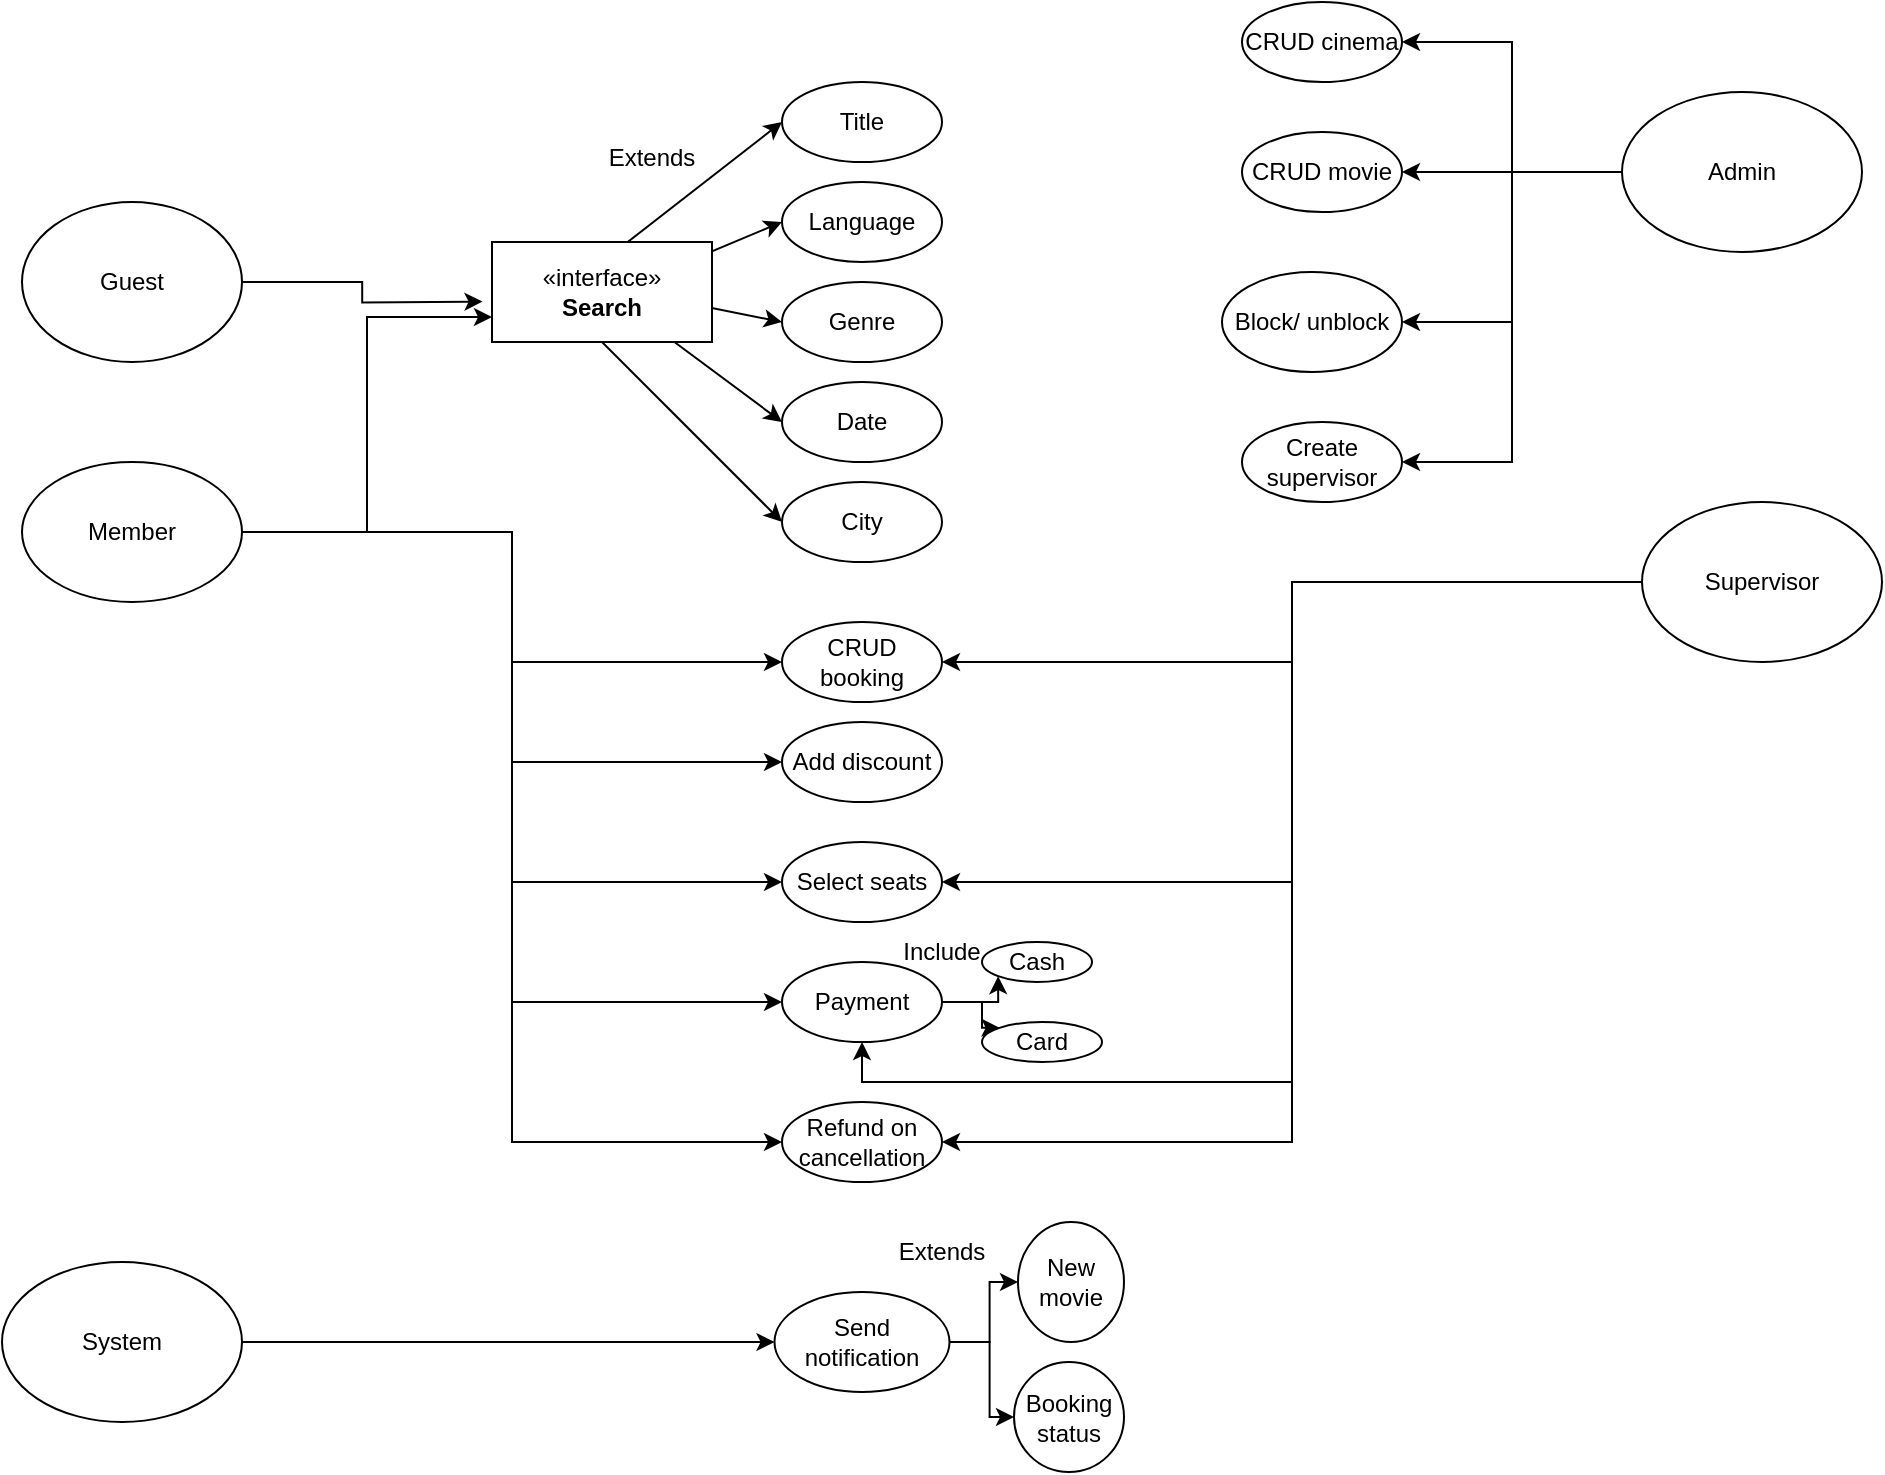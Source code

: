 <mxfile version="24.4.4" type="github">
  <diagram name="Page-1" id="e7e014a7-5840-1c2e-5031-d8a46d1fe8dd">
    <mxGraphModel dx="1886" dy="730" grid="1" gridSize="10" guides="1" tooltips="1" connect="1" arrows="1" fold="1" page="1" pageScale="1" pageWidth="1169" pageHeight="826" background="none" math="0" shadow="0">
      <root>
        <mxCell id="0" />
        <mxCell id="1" parent="0" />
        <mxCell id="Vq0XR2EO8Mxaf7Wyw2bL-41" value="Guest" style="ellipse;whiteSpace=wrap;html=1;" vertex="1" parent="1">
          <mxGeometry x="60" y="140" width="110" height="80" as="geometry" />
        </mxCell>
        <mxCell id="Vq0XR2EO8Mxaf7Wyw2bL-64" style="edgeStyle=orthogonalEdgeStyle;rounded=0;orthogonalLoop=1;jettySize=auto;html=1;entryX=0;entryY=0.75;entryDx=0;entryDy=0;" edge="1" parent="1" source="Vq0XR2EO8Mxaf7Wyw2bL-42" target="Vq0XR2EO8Mxaf7Wyw2bL-58">
          <mxGeometry relative="1" as="geometry" />
        </mxCell>
        <mxCell id="Vq0XR2EO8Mxaf7Wyw2bL-66" style="edgeStyle=orthogonalEdgeStyle;rounded=0;orthogonalLoop=1;jettySize=auto;html=1;entryX=0;entryY=0.5;entryDx=0;entryDy=0;" edge="1" parent="1" source="Vq0XR2EO8Mxaf7Wyw2bL-42" target="Vq0XR2EO8Mxaf7Wyw2bL-65">
          <mxGeometry relative="1" as="geometry" />
        </mxCell>
        <mxCell id="Vq0XR2EO8Mxaf7Wyw2bL-69" style="edgeStyle=orthogonalEdgeStyle;rounded=0;orthogonalLoop=1;jettySize=auto;html=1;exitX=1;exitY=0.5;exitDx=0;exitDy=0;entryX=0;entryY=0.5;entryDx=0;entryDy=0;" edge="1" parent="1" source="Vq0XR2EO8Mxaf7Wyw2bL-42" target="Vq0XR2EO8Mxaf7Wyw2bL-68">
          <mxGeometry relative="1" as="geometry" />
        </mxCell>
        <mxCell id="Vq0XR2EO8Mxaf7Wyw2bL-72" style="edgeStyle=orthogonalEdgeStyle;rounded=0;orthogonalLoop=1;jettySize=auto;html=1;entryX=0;entryY=0.5;entryDx=0;entryDy=0;" edge="1" parent="1" source="Vq0XR2EO8Mxaf7Wyw2bL-42" target="Vq0XR2EO8Mxaf7Wyw2bL-71">
          <mxGeometry relative="1" as="geometry" />
        </mxCell>
        <mxCell id="Vq0XR2EO8Mxaf7Wyw2bL-73" style="edgeStyle=orthogonalEdgeStyle;rounded=0;orthogonalLoop=1;jettySize=auto;html=1;entryX=0;entryY=0.5;entryDx=0;entryDy=0;" edge="1" parent="1" source="Vq0XR2EO8Mxaf7Wyw2bL-42" target="Vq0XR2EO8Mxaf7Wyw2bL-70">
          <mxGeometry relative="1" as="geometry" />
        </mxCell>
        <mxCell id="Vq0XR2EO8Mxaf7Wyw2bL-101" style="edgeStyle=orthogonalEdgeStyle;rounded=0;orthogonalLoop=1;jettySize=auto;html=1;entryX=0;entryY=0.5;entryDx=0;entryDy=0;" edge="1" parent="1" source="Vq0XR2EO8Mxaf7Wyw2bL-42" target="Vq0XR2EO8Mxaf7Wyw2bL-100">
          <mxGeometry relative="1" as="geometry" />
        </mxCell>
        <mxCell id="Vq0XR2EO8Mxaf7Wyw2bL-42" value="Member" style="ellipse;whiteSpace=wrap;html=1;" vertex="1" parent="1">
          <mxGeometry x="60" y="270" width="110" height="70" as="geometry" />
        </mxCell>
        <mxCell id="Vq0XR2EO8Mxaf7Wyw2bL-96" style="edgeStyle=orthogonalEdgeStyle;rounded=0;orthogonalLoop=1;jettySize=auto;html=1;entryX=1;entryY=0.5;entryDx=0;entryDy=0;" edge="1" parent="1" source="Vq0XR2EO8Mxaf7Wyw2bL-43" target="Vq0XR2EO8Mxaf7Wyw2bL-92">
          <mxGeometry relative="1" as="geometry" />
        </mxCell>
        <mxCell id="Vq0XR2EO8Mxaf7Wyw2bL-97" style="edgeStyle=orthogonalEdgeStyle;rounded=0;orthogonalLoop=1;jettySize=auto;html=1;" edge="1" parent="1" source="Vq0XR2EO8Mxaf7Wyw2bL-43" target="Vq0XR2EO8Mxaf7Wyw2bL-95">
          <mxGeometry relative="1" as="geometry" />
        </mxCell>
        <mxCell id="Vq0XR2EO8Mxaf7Wyw2bL-98" style="edgeStyle=orthogonalEdgeStyle;rounded=0;orthogonalLoop=1;jettySize=auto;html=1;entryX=1;entryY=0.5;entryDx=0;entryDy=0;" edge="1" parent="1" source="Vq0XR2EO8Mxaf7Wyw2bL-43" target="Vq0XR2EO8Mxaf7Wyw2bL-94">
          <mxGeometry relative="1" as="geometry" />
        </mxCell>
        <mxCell id="Vq0XR2EO8Mxaf7Wyw2bL-99" style="edgeStyle=orthogonalEdgeStyle;rounded=0;orthogonalLoop=1;jettySize=auto;html=1;entryX=1;entryY=0.5;entryDx=0;entryDy=0;" edge="1" parent="1" source="Vq0XR2EO8Mxaf7Wyw2bL-43" target="Vq0XR2EO8Mxaf7Wyw2bL-93">
          <mxGeometry relative="1" as="geometry" />
        </mxCell>
        <mxCell id="Vq0XR2EO8Mxaf7Wyw2bL-43" value="Admin" style="ellipse;whiteSpace=wrap;html=1;" vertex="1" parent="1">
          <mxGeometry x="860" y="85" width="120" height="80" as="geometry" />
        </mxCell>
        <mxCell id="Vq0XR2EO8Mxaf7Wyw2bL-85" style="edgeStyle=orthogonalEdgeStyle;rounded=0;orthogonalLoop=1;jettySize=auto;html=1;entryX=0;entryY=0.5;entryDx=0;entryDy=0;" edge="1" parent="1" source="Vq0XR2EO8Mxaf7Wyw2bL-44" target="Vq0XR2EO8Mxaf7Wyw2bL-84">
          <mxGeometry relative="1" as="geometry" />
        </mxCell>
        <mxCell id="Vq0XR2EO8Mxaf7Wyw2bL-44" value="System" style="ellipse;whiteSpace=wrap;html=1;" vertex="1" parent="1">
          <mxGeometry x="50" y="670" width="120" height="80" as="geometry" />
        </mxCell>
        <mxCell id="Vq0XR2EO8Mxaf7Wyw2bL-67" style="edgeStyle=orthogonalEdgeStyle;rounded=0;orthogonalLoop=1;jettySize=auto;html=1;entryX=1;entryY=0.5;entryDx=0;entryDy=0;" edge="1" parent="1" source="Vq0XR2EO8Mxaf7Wyw2bL-45" target="Vq0XR2EO8Mxaf7Wyw2bL-65">
          <mxGeometry relative="1" as="geometry" />
        </mxCell>
        <mxCell id="Vq0XR2EO8Mxaf7Wyw2bL-81" style="edgeStyle=orthogonalEdgeStyle;rounded=0;orthogonalLoop=1;jettySize=auto;html=1;entryX=1;entryY=0.5;entryDx=0;entryDy=0;" edge="1" parent="1" source="Vq0XR2EO8Mxaf7Wyw2bL-45" target="Vq0XR2EO8Mxaf7Wyw2bL-70">
          <mxGeometry relative="1" as="geometry" />
        </mxCell>
        <mxCell id="Vq0XR2EO8Mxaf7Wyw2bL-82" style="edgeStyle=orthogonalEdgeStyle;rounded=0;orthogonalLoop=1;jettySize=auto;html=1;entryX=0.5;entryY=1;entryDx=0;entryDy=0;" edge="1" parent="1" source="Vq0XR2EO8Mxaf7Wyw2bL-45" target="Vq0XR2EO8Mxaf7Wyw2bL-71">
          <mxGeometry relative="1" as="geometry" />
        </mxCell>
        <mxCell id="Vq0XR2EO8Mxaf7Wyw2bL-102" style="edgeStyle=orthogonalEdgeStyle;rounded=0;orthogonalLoop=1;jettySize=auto;html=1;entryX=1;entryY=0.5;entryDx=0;entryDy=0;" edge="1" parent="1" source="Vq0XR2EO8Mxaf7Wyw2bL-45" target="Vq0XR2EO8Mxaf7Wyw2bL-100">
          <mxGeometry relative="1" as="geometry" />
        </mxCell>
        <mxCell id="Vq0XR2EO8Mxaf7Wyw2bL-45" value="Supervisor" style="ellipse;whiteSpace=wrap;html=1;" vertex="1" parent="1">
          <mxGeometry x="870" y="290" width="120" height="80" as="geometry" />
        </mxCell>
        <mxCell id="Vq0XR2EO8Mxaf7Wyw2bL-47" value="Search" style="ellipse;whiteSpace=wrap;html=1;" vertex="1" parent="1">
          <mxGeometry x="310" y="170" width="80" height="40" as="geometry" />
        </mxCell>
        <mxCell id="Vq0XR2EO8Mxaf7Wyw2bL-48" value="Title" style="ellipse;whiteSpace=wrap;html=1;" vertex="1" parent="1">
          <mxGeometry x="440" y="80" width="80" height="40" as="geometry" />
        </mxCell>
        <mxCell id="Vq0XR2EO8Mxaf7Wyw2bL-49" value="City" style="ellipse;whiteSpace=wrap;html=1;" vertex="1" parent="1">
          <mxGeometry x="440" y="280" width="80" height="40" as="geometry" />
        </mxCell>
        <mxCell id="Vq0XR2EO8Mxaf7Wyw2bL-50" value="Date" style="ellipse;whiteSpace=wrap;html=1;" vertex="1" parent="1">
          <mxGeometry x="440" y="230" width="80" height="40" as="geometry" />
        </mxCell>
        <mxCell id="Vq0XR2EO8Mxaf7Wyw2bL-51" value="Genre" style="ellipse;whiteSpace=wrap;html=1;" vertex="1" parent="1">
          <mxGeometry x="440" y="180" width="80" height="40" as="geometry" />
        </mxCell>
        <mxCell id="Vq0XR2EO8Mxaf7Wyw2bL-52" value="Language" style="ellipse;whiteSpace=wrap;html=1;" vertex="1" parent="1">
          <mxGeometry x="440" y="130" width="80" height="40" as="geometry" />
        </mxCell>
        <mxCell id="Vq0XR2EO8Mxaf7Wyw2bL-53" value="" style="endArrow=classic;html=1;rounded=0;entryX=0;entryY=0.5;entryDx=0;entryDy=0;exitX=0.5;exitY=0;exitDx=0;exitDy=0;" edge="1" parent="1" source="Vq0XR2EO8Mxaf7Wyw2bL-47" target="Vq0XR2EO8Mxaf7Wyw2bL-48">
          <mxGeometry width="50" height="50" relative="1" as="geometry">
            <mxPoint x="370" y="160" as="sourcePoint" />
            <mxPoint x="420" y="110" as="targetPoint" />
          </mxGeometry>
        </mxCell>
        <mxCell id="Vq0XR2EO8Mxaf7Wyw2bL-54" value="" style="endArrow=classic;html=1;rounded=0;exitX=1;exitY=0;exitDx=0;exitDy=0;" edge="1" parent="1" source="Vq0XR2EO8Mxaf7Wyw2bL-47">
          <mxGeometry width="50" height="50" relative="1" as="geometry">
            <mxPoint x="390" y="200" as="sourcePoint" />
            <mxPoint x="440" y="150" as="targetPoint" />
          </mxGeometry>
        </mxCell>
        <mxCell id="Vq0XR2EO8Mxaf7Wyw2bL-55" value="" style="endArrow=classic;html=1;rounded=0;exitX=1;exitY=0.5;exitDx=0;exitDy=0;" edge="1" parent="1" source="Vq0XR2EO8Mxaf7Wyw2bL-47">
          <mxGeometry width="50" height="50" relative="1" as="geometry">
            <mxPoint x="390" y="250" as="sourcePoint" />
            <mxPoint x="440" y="200" as="targetPoint" />
          </mxGeometry>
        </mxCell>
        <mxCell id="Vq0XR2EO8Mxaf7Wyw2bL-56" value="" style="endArrow=classic;html=1;rounded=0;exitX=1;exitY=1;exitDx=0;exitDy=0;" edge="1" parent="1" source="Vq0XR2EO8Mxaf7Wyw2bL-47">
          <mxGeometry width="50" height="50" relative="1" as="geometry">
            <mxPoint x="390" y="300" as="sourcePoint" />
            <mxPoint x="440" y="250" as="targetPoint" />
          </mxGeometry>
        </mxCell>
        <mxCell id="Vq0XR2EO8Mxaf7Wyw2bL-57" value="" style="endArrow=classic;html=1;rounded=0;exitX=0.5;exitY=1;exitDx=0;exitDy=0;" edge="1" parent="1" source="Vq0XR2EO8Mxaf7Wyw2bL-47">
          <mxGeometry width="50" height="50" relative="1" as="geometry">
            <mxPoint x="390" y="350" as="sourcePoint" />
            <mxPoint x="440" y="300" as="targetPoint" />
          </mxGeometry>
        </mxCell>
        <mxCell id="Vq0XR2EO8Mxaf7Wyw2bL-58" value="«interface»&lt;br&gt;&lt;b&gt;Search&lt;/b&gt;" style="html=1;whiteSpace=wrap;" vertex="1" parent="1">
          <mxGeometry x="295" y="160" width="110" height="50" as="geometry" />
        </mxCell>
        <mxCell id="Vq0XR2EO8Mxaf7Wyw2bL-59" style="edgeStyle=orthogonalEdgeStyle;rounded=0;orthogonalLoop=1;jettySize=auto;html=1;exitX=1;exitY=0.5;exitDx=0;exitDy=0;entryX=0.141;entryY=0.234;entryDx=0;entryDy=0;entryPerimeter=0;" edge="1" parent="1" source="Vq0XR2EO8Mxaf7Wyw2bL-41">
          <mxGeometry relative="1" as="geometry">
            <mxPoint x="290.24" y="189.76" as="targetPoint" />
          </mxGeometry>
        </mxCell>
        <mxCell id="Vq0XR2EO8Mxaf7Wyw2bL-65" value="CRUD booking" style="ellipse;whiteSpace=wrap;html=1;" vertex="1" parent="1">
          <mxGeometry x="440" y="350" width="80" height="40" as="geometry" />
        </mxCell>
        <mxCell id="Vq0XR2EO8Mxaf7Wyw2bL-68" value="Add discount" style="ellipse;whiteSpace=wrap;html=1;" vertex="1" parent="1">
          <mxGeometry x="440" y="400" width="80" height="40" as="geometry" />
        </mxCell>
        <mxCell id="Vq0XR2EO8Mxaf7Wyw2bL-70" value="Select seats" style="ellipse;whiteSpace=wrap;html=1;" vertex="1" parent="1">
          <mxGeometry x="440" y="460" width="80" height="40" as="geometry" />
        </mxCell>
        <mxCell id="Vq0XR2EO8Mxaf7Wyw2bL-78" style="edgeStyle=orthogonalEdgeStyle;rounded=0;orthogonalLoop=1;jettySize=auto;html=1;exitX=1;exitY=0.5;exitDx=0;exitDy=0;entryX=0;entryY=1;entryDx=0;entryDy=0;" edge="1" parent="1" source="Vq0XR2EO8Mxaf7Wyw2bL-71" target="Vq0XR2EO8Mxaf7Wyw2bL-75">
          <mxGeometry relative="1" as="geometry" />
        </mxCell>
        <mxCell id="Vq0XR2EO8Mxaf7Wyw2bL-79" style="edgeStyle=orthogonalEdgeStyle;rounded=0;orthogonalLoop=1;jettySize=auto;html=1;entryX=0;entryY=0;entryDx=0;entryDy=0;" edge="1" parent="1" source="Vq0XR2EO8Mxaf7Wyw2bL-71" target="Vq0XR2EO8Mxaf7Wyw2bL-74">
          <mxGeometry relative="1" as="geometry" />
        </mxCell>
        <mxCell id="Vq0XR2EO8Mxaf7Wyw2bL-71" value="Payment" style="ellipse;whiteSpace=wrap;html=1;" vertex="1" parent="1">
          <mxGeometry x="440" y="520" width="80" height="40" as="geometry" />
        </mxCell>
        <mxCell id="Vq0XR2EO8Mxaf7Wyw2bL-74" value="Card" style="ellipse;whiteSpace=wrap;html=1;" vertex="1" parent="1">
          <mxGeometry x="540" y="550" width="60" height="20" as="geometry" />
        </mxCell>
        <mxCell id="Vq0XR2EO8Mxaf7Wyw2bL-75" value="Cash" style="ellipse;whiteSpace=wrap;html=1;" vertex="1" parent="1">
          <mxGeometry x="540" y="510" width="55" height="20" as="geometry" />
        </mxCell>
        <mxCell id="Vq0XR2EO8Mxaf7Wyw2bL-77" value="Extends&lt;div&gt;&lt;br&gt;&lt;/div&gt;" style="text;html=1;align=center;verticalAlign=middle;whiteSpace=wrap;rounded=0;" vertex="1" parent="1">
          <mxGeometry x="345" y="110" width="60" height="30" as="geometry" />
        </mxCell>
        <mxCell id="Vq0XR2EO8Mxaf7Wyw2bL-80" value="&lt;div&gt;Include&lt;/div&gt;" style="text;html=1;align=center;verticalAlign=middle;whiteSpace=wrap;rounded=0;" vertex="1" parent="1">
          <mxGeometry x="490" y="500" width="60" height="30" as="geometry" />
        </mxCell>
        <mxCell id="Vq0XR2EO8Mxaf7Wyw2bL-89" style="edgeStyle=orthogonalEdgeStyle;rounded=0;orthogonalLoop=1;jettySize=auto;html=1;entryX=0;entryY=0.5;entryDx=0;entryDy=0;" edge="1" parent="1" source="Vq0XR2EO8Mxaf7Wyw2bL-84" target="Vq0XR2EO8Mxaf7Wyw2bL-87">
          <mxGeometry relative="1" as="geometry" />
        </mxCell>
        <mxCell id="Vq0XR2EO8Mxaf7Wyw2bL-90" style="edgeStyle=orthogonalEdgeStyle;rounded=0;orthogonalLoop=1;jettySize=auto;html=1;entryX=0;entryY=0.5;entryDx=0;entryDy=0;" edge="1" parent="1" source="Vq0XR2EO8Mxaf7Wyw2bL-84" target="Vq0XR2EO8Mxaf7Wyw2bL-86">
          <mxGeometry relative="1" as="geometry" />
        </mxCell>
        <mxCell id="Vq0XR2EO8Mxaf7Wyw2bL-84" value="Send notification" style="ellipse;whiteSpace=wrap;html=1;" vertex="1" parent="1">
          <mxGeometry x="436.25" y="685" width="87.5" height="50" as="geometry" />
        </mxCell>
        <mxCell id="Vq0XR2EO8Mxaf7Wyw2bL-86" value="Booking status" style="ellipse;whiteSpace=wrap;html=1;" vertex="1" parent="1">
          <mxGeometry x="556" y="720" width="55" height="55" as="geometry" />
        </mxCell>
        <mxCell id="Vq0XR2EO8Mxaf7Wyw2bL-87" value="New movie" style="ellipse;whiteSpace=wrap;html=1;" vertex="1" parent="1">
          <mxGeometry x="558" y="650" width="53" height="60" as="geometry" />
        </mxCell>
        <mxCell id="Vq0XR2EO8Mxaf7Wyw2bL-91" value="&lt;div&gt;Extends&lt;/div&gt;" style="text;html=1;align=center;verticalAlign=middle;whiteSpace=wrap;rounded=0;" vertex="1" parent="1">
          <mxGeometry x="490" y="650" width="60" height="30" as="geometry" />
        </mxCell>
        <mxCell id="Vq0XR2EO8Mxaf7Wyw2bL-92" value="CRUD cinema" style="ellipse;whiteSpace=wrap;html=1;" vertex="1" parent="1">
          <mxGeometry x="670" y="40" width="80" height="40" as="geometry" />
        </mxCell>
        <mxCell id="Vq0XR2EO8Mxaf7Wyw2bL-93" value="Create supervisor" style="ellipse;whiteSpace=wrap;html=1;" vertex="1" parent="1">
          <mxGeometry x="670" y="250" width="80" height="40" as="geometry" />
        </mxCell>
        <mxCell id="Vq0XR2EO8Mxaf7Wyw2bL-94" value="Block/ unblock" style="ellipse;whiteSpace=wrap;html=1;" vertex="1" parent="1">
          <mxGeometry x="660" y="175" width="90" height="50" as="geometry" />
        </mxCell>
        <mxCell id="Vq0XR2EO8Mxaf7Wyw2bL-95" value="CRUD movie" style="ellipse;whiteSpace=wrap;html=1;" vertex="1" parent="1">
          <mxGeometry x="670" y="105" width="80" height="40" as="geometry" />
        </mxCell>
        <mxCell id="Vq0XR2EO8Mxaf7Wyw2bL-100" value="Refund on cancellation" style="ellipse;whiteSpace=wrap;html=1;" vertex="1" parent="1">
          <mxGeometry x="440" y="590" width="80" height="40" as="geometry" />
        </mxCell>
      </root>
    </mxGraphModel>
  </diagram>
</mxfile>
